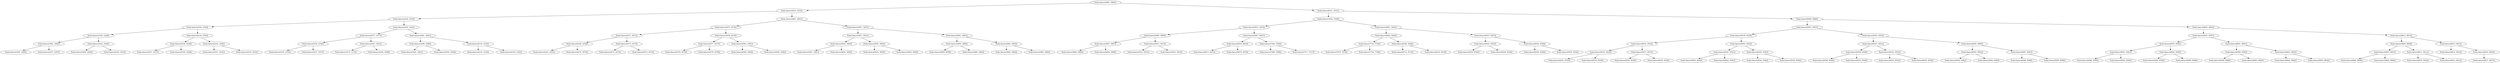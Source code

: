 digraph G{
1786443153 [label="Node{data=[5865, 5865]}"]
1786443153 -> 52092910
52092910 [label="Node{data=[4235, 4235]}"]
52092910 -> 1971937279
1971937279 [label="Node{data=[2534, 2534]}"]
1971937279 -> 1740460864
1740460864 [label="Node{data=[2526, 2526]}"]
1740460864 -> 1524036699
1524036699 [label="Node{data=[2229, 2229]}"]
1524036699 -> 258385216
258385216 [label="Node{data=[1892, 1892]}"]
258385216 -> 808412660
808412660 [label="Node{data=[1685, 1685]}"]
258385216 -> 1032128482
1032128482 [label="Node{data=[2207, 2207]}"]
1524036699 -> 1352423461
1352423461 [label="Node{data=[2524, 2524]}"]
1352423461 -> 1785379795
1785379795 [label="Node{data=[2492, 2492]}"]
1352423461 -> 564224943
564224943 [label="Node{data=[2525, 2525]}"]
1740460864 -> 873384558
873384558 [label="Node{data=[2530, 2530]}"]
873384558 -> 115466682
115466682 [label="Node{data=[2528, 2528]}"]
115466682 -> 971662998
971662998 [label="Node{data=[2527, 2527]}"]
115466682 -> 326944287
326944287 [label="Node{data=[2529, 2529]}"]
873384558 -> 1365451684
1365451684 [label="Node{data=[2532, 2532]}"]
1365451684 -> 1476850691
1476850691 [label="Node{data=[2531, 2531]}"]
1365451684 -> 850585411
850585411 [label="Node{data=[2533, 2533]}"]
1971937279 -> 1191936820
1191936820 [label="Node{data=[3243, 3243]}"]
1191936820 -> 255719026
255719026 [label="Node{data=[2577, 2577]}"]
255719026 -> 1618263418
1618263418 [label="Node{data=[2536, 2536]}"]
1618263418 -> 1171904200
1171904200 [label="Node{data=[2535, 2535]}"]
1618263418 -> 1590755172
1590755172 [label="Node{data=[2537, 2537]}"]
255719026 -> 1052642474
1052642474 [label="Node{data=[3201, 3201]}"]
1052642474 -> 2070215018
2070215018 [label="Node{data=[3174, 3174]}"]
1052642474 -> 1879052120
1879052120 [label="Node{data=[3208, 3208]}"]
1191936820 -> 695399907
695399907 [label="Node{data=[4091, 4091]}"]
695399907 -> 1734833979
1734833979 [label="Node{data=[3296, 3296]}"]
1734833979 -> 999582996
999582996 [label="Node{data=[3261, 3261]}"]
1734833979 -> 1268699121
1268699121 [label="Node{data=[3934, 3934]}"]
695399907 -> 1979573900
1979573900 [label="Node{data=[4155, 4155]}"]
1979573900 -> 704616871
704616871 [label="Node{data=[4133, 4133]}"]
1979573900 -> 823901505
823901505 [label="Node{data=[4183, 4183]}"]
52092910 -> 214371796
214371796 [label="Node{data=[4601, 4601]}"]
214371796 -> 378819398
378819398 [label="Node{data=[4575, 4575]}"]
378819398 -> 1140048530
1140048530 [label="Node{data=[4571, 4571]}"]
1140048530 -> 795774488
795774488 [label="Node{data=[4258, 4258]}"]
795774488 -> 460558220
460558220 [label="Node{data=[4253, 4253]}"]
795774488 -> 801763783
801763783 [label="Node{data=[4570, 4570]}"]
1140048530 -> 1928544766
1928544766 [label="Node{data=[4573, 4573]}"]
1928544766 -> 699797494
699797494 [label="Node{data=[4572, 4572]}"]
1928544766 -> 784267939
784267939 [label="Node{data=[4574, 4574]}"]
378819398 -> 1318674810
1318674810 [label="Node{data=[4579, 4579]}"]
1318674810 -> 638399974
638399974 [label="Node{data=[4577, 4577]}"]
638399974 -> 1071470446
1071470446 [label="Node{data=[4576, 4576]}"]
638399974 -> 1726990804
1726990804 [label="Node{data=[4578, 4578]}"]
1318674810 -> 1668871874
1668871874 [label="Node{data=[4581, 4581]}"]
1668871874 -> 739593550
739593550 [label="Node{data=[4580, 4580]}"]
1668871874 -> 2032535941
2032535941 [label="Node{data=[4582, 4582]}"]
214371796 -> 1629474332
1629474332 [label="Node{data=[5857, 5857]}"]
1629474332 -> 1173748251
1173748251 [label="Node{data=[5851, 5851]}"]
1173748251 -> 1124901078
1124901078 [label="Node{data=[5493, 5493]}"]
1124901078 -> 170910483
170910483 [label="Node{data=[5487, 5487]}"]
1124901078 -> 358589284
358589284 [label="Node{data=[5826, 5826]}"]
1173748251 -> 2131797750
2131797750 [label="Node{data=[5855, 5855]}"]
2131797750 -> 1497150418
1497150418 [label="Node{data=[5854, 5854]}"]
2131797750 -> 746517661
746517661 [label="Node{data=[5856, 5856]}"]
1629474332 -> 1154627317
1154627317 [label="Node{data=[5861, 5861]}"]
1154627317 -> 1041178511
1041178511 [label="Node{data=[5859, 5859]}"]
1041178511 -> 34707903
34707903 [label="Node{data=[5858, 5858]}"]
1041178511 -> 1494241148
1494241148 [label="Node{data=[5860, 5860]}"]
1154627317 -> 203472693
203472693 [label="Node{data=[5863, 5863]}"]
203472693 -> 1251289689
1251289689 [label="Node{data=[5862, 5862]}"]
203472693 -> 1145544405
1145544405 [label="Node{data=[5864, 5864]}"]
1786443153 -> 536302222
536302222 [label="Node{data=[9531, 9531]}"]
536302222 -> 371691346
371691346 [label="Node{data=[7628, 7628]}"]
371691346 -> 1963178029
1963178029 [label="Node{data=[5915, 5915]}"]
1963178029 -> 231354734
231354734 [label="Node{data=[5869, 5869]}"]
231354734 -> 680292731
680292731 [label="Node{data=[5867, 5867]}"]
680292731 -> 41629223
41629223 [label="Node{data=[5866, 5866]}"]
680292731 -> 1792095381
1792095381 [label="Node{data=[5868, 5868]}"]
231354734 -> 919349728
919349728 [label="Node{data=[5913, 5913]}"]
919349728 -> 2105577963
2105577963 [label="Node{data=[5912, 5912]}"]
919349728 -> 638667378
638667378 [label="Node{data=[5914, 5914]}"]
1963178029 -> 1158133689
1158133689 [label="Node{data=[6947, 6947]}"]
1158133689 -> 307430864
307430864 [label="Node{data=[6053, 6053]}"]
307430864 -> 1806025144
1806025144 [label="Node{data=[6013, 6013]}"]
307430864 -> 1204503652
1204503652 [label="Node{data=[6070, 6070]}"]
1158133689 -> 1065982299
1065982299 [label="Node{data=[7459, 7459]}"]
1065982299 -> 897476351
897476351 [label="Node{data=[7098, 7098]}"]
1065982299 -> 1880349161
1880349161 [label="Node{data=[7517, 7517]}"]
371691346 -> 1835424747
1835424747 [label="Node{data=[9491, 9491]}"]
1835424747 -> 508970077
508970077 [label="Node{data=[8262, 8262]}"]
508970077 -> 1482260726
1482260726 [label="Node{data=[7722, 7722]}"]
1482260726 -> 913036933
913036933 [label="Node{data=[7679, 7679]}"]
1482260726 -> 1762486944
1762486944 [label="Node{data=[7746, 7746]}"]
508970077 -> 1163243376
1163243376 [label="Node{data=[9348, 9348]}"]
1163243376 -> 1361041692
1361041692 [label="Node{data=[8712, 8712]}"]
1163243376 -> 967369284
967369284 [label="Node{data=[9418, 9418]}"]
1835424747 -> 997377979
997377979 [label="Node{data=[9527, 9527]}"]
997377979 -> 1395966346
1395966346 [label="Node{data=[9525, 9525]}"]
1395966346 -> 2093753801
2093753801 [label="Node{data=[9524, 9524]}"]
1395966346 -> 42488534
42488534 [label="Node{data=[9526, 9526]}"]
997377979 -> 795480611
795480611 [label="Node{data=[9529, 9529]}"]
795480611 -> 1520942805
1520942805 [label="Node{data=[9528, 9528]}"]
795480611 -> 1196960293
1196960293 [label="Node{data=[9530, 9530]}"]
536302222 -> 126275322
126275322 [label="Node{data=[9589, 9589]}"]
126275322 -> 2013413155
2013413155 [label="Node{data=[9547, 9547]}"]
2013413155 -> 531920864
531920864 [label="Node{data=[9539, 9539]}"]
531920864 -> 431714097
431714097 [label="Node{data=[9535, 9535]}"]
431714097 -> 679187426
679187426 [label="Node{data=[9533, 9533]}"]
679187426 -> 1105812201
1105812201 [label="Node{data=[9532, 9532]}"]
679187426 -> 2111716931
2111716931 [label="Node{data=[9534, 9534]}"]
431714097 -> 1063126062
1063126062 [label="Node{data=[9537, 9537]}"]
1063126062 -> 1271821476
1271821476 [label="Node{data=[9536, 9536]}"]
1063126062 -> 1081819430
1081819430 [label="Node{data=[9538, 9538]}"]
531920864 -> 1281049420
1281049420 [label="Node{data=[9543, 9543]}"]
1281049420 -> 57360797
57360797 [label="Node{data=[9541, 9541]}"]
57360797 -> 1001946624
1001946624 [label="Node{data=[9540, 9540]}"]
57360797 -> 558918176
558918176 [label="Node{data=[9542, 9542]}"]
1281049420 -> 931597413
931597413 [label="Node{data=[9545, 9545]}"]
931597413 -> 1857672353
1857672353 [label="Node{data=[9544, 9544]}"]
931597413 -> 378142472
378142472 [label="Node{data=[9546, 9546]}"]
2013413155 -> 875202195
875202195 [label="Node{data=[9555, 9555]}"]
875202195 -> 994132055
994132055 [label="Node{data=[9551, 9551]}"]
994132055 -> 461215554
461215554 [label="Node{data=[9549, 9549]}"]
461215554 -> 1121274522
1121274522 [label="Node{data=[9548, 9548]}"]
461215554 -> 581648973
581648973 [label="Node{data=[9550, 9550]}"]
994132055 -> 324664759
324664759 [label="Node{data=[9553, 9553]}"]
324664759 -> 1693036313
1693036313 [label="Node{data=[9552, 9552]}"]
324664759 -> 209758340
209758340 [label="Node{data=[9554, 9554]}"]
875202195 -> 1950431859
1950431859 [label="Node{data=[9585, 9585]}"]
1950431859 -> 682214665
682214665 [label="Node{data=[9583, 9583]}"]
682214665 -> 26293858
26293858 [label="Node{data=[9582, 9582]}"]
682214665 -> 140274268
140274268 [label="Node{data=[9584, 9584]}"]
1950431859 -> 1974684550
1974684550 [label="Node{data=[9587, 9587]}"]
1974684550 -> 324295092
324295092 [label="Node{data=[9586, 9586]}"]
1974684550 -> 461262746
461262746 [label="Node{data=[9588, 9588]}"]
126275322 -> 1880872995
1880872995 [label="Node{data=[9605, 9605]}"]
1880872995 -> 530272989
530272989 [label="Node{data=[9597, 9597]}"]
530272989 -> 775102819
775102819 [label="Node{data=[9593, 9593]}"]
775102819 -> 1196992928
1196992928 [label="Node{data=[9591, 9591]}"]
1196992928 -> 1772923816
1772923816 [label="Node{data=[9590, 9590]}"]
1196992928 -> 753140218
753140218 [label="Node{data=[9592, 9592]}"]
775102819 -> 468391228
468391228 [label="Node{data=[9595, 9595]}"]
468391228 -> 435993160
435993160 [label="Node{data=[9594, 9594]}"]
468391228 -> 360821556
360821556 [label="Node{data=[9596, 9596]}"]
530272989 -> 434539439
434539439 [label="Node{data=[9601, 9601]}"]
434539439 -> 1516711770
1516711770 [label="Node{data=[9599, 9599]}"]
1516711770 -> 641069220
641069220 [label="Node{data=[9598, 9598]}"]
1516711770 -> 1043726149
1043726149 [label="Node{data=[9600, 9600]}"]
434539439 -> 321106143
321106143 [label="Node{data=[9603, 9603]}"]
321106143 -> 1885159454
1885159454 [label="Node{data=[9602, 9602]}"]
321106143 -> 2036612705
2036612705 [label="Node{data=[9604, 9604]}"]
1880872995 -> 1748642271
1748642271 [label="Node{data=[9613, 9613]}"]
1748642271 -> 1712445775
1712445775 [label="Node{data=[9609, 9609]}"]
1712445775 -> 2086025251
2086025251 [label="Node{data=[9607, 9607]}"]
2086025251 -> 614045438
614045438 [label="Node{data=[9606, 9606]}"]
2086025251 -> 500447075
500447075 [label="Node{data=[9608, 9608]}"]
1712445775 -> 1978093111
1978093111 [label="Node{data=[9611, 9611]}"]
1978093111 -> 951969672
951969672 [label="Node{data=[9610, 9610]}"]
1978093111 -> 1350281223
1350281223 [label="Node{data=[9612, 9612]}"]
1748642271 -> 1823011396
1823011396 [label="Node{data=[9615, 9615]}"]
1823011396 -> 603037456
603037456 [label="Node{data=[9614, 9614]}"]
1823011396 -> 1957145921
1957145921 [label="Node{data=[9616, 9616]}"]
1957145921 -> 2039547970
2039547970 [label="Node{data=[9617, 9617]}"]
}